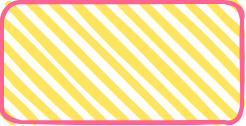 <mxfile version="20.7.4" type="github">
  <diagram id="B03CdpXAyPxoX-G4bI8B" name="第 1 页">
    <mxGraphModel dx="2183" dy="1217" grid="1" gridSize="10" guides="1" tooltips="1" connect="1" arrows="1" fold="1" page="1" pageScale="1" pageWidth="727" pageHeight="669" math="0" shadow="0">
      <root>
        <mxCell id="0" />
        <mxCell id="1" parent="0" />
        <mxCell id="IGS4FdXkIaX1CiRCyWHm-1" value="" style="rounded=1;whiteSpace=wrap;html=1;strokeWidth=2;fillWeight=4;hachureGap=8;hachureAngle=45;fillColor=#FFE45E;sketch=1;strokeColor=#FF6392;fontColor=#5AA9E6;labelBackgroundColor=none;" vertex="1" parent="1">
          <mxGeometry x="150" y="130" width="120" height="60" as="geometry" />
        </mxCell>
      </root>
    </mxGraphModel>
  </diagram>
</mxfile>
